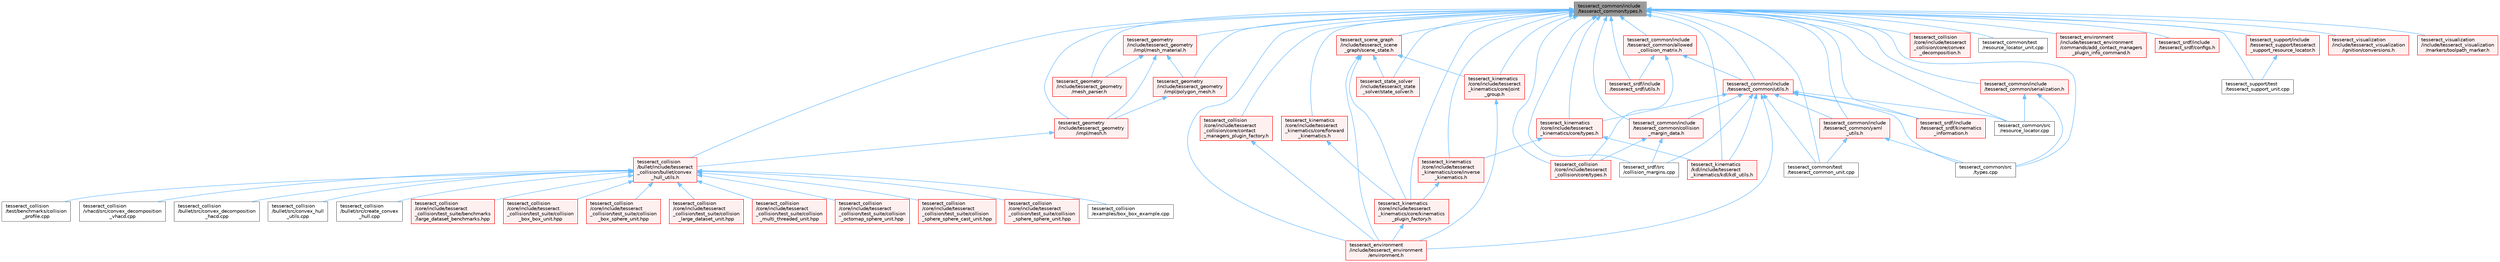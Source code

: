 digraph "tesseract_common/include/tesseract_common/types.h"
{
 // LATEX_PDF_SIZE
  bgcolor="transparent";
  edge [fontname=Helvetica,fontsize=10,labelfontname=Helvetica,labelfontsize=10];
  node [fontname=Helvetica,fontsize=10,shape=box,height=0.2,width=0.4];
  Node1 [label="tesseract_common/include\l/tesseract_common/types.h",height=0.2,width=0.4,color="gray40", fillcolor="grey60", style="filled", fontcolor="black",tooltip="Common Tesseract Types."];
  Node1 -> Node2 [dir="back",color="steelblue1",style="solid"];
  Node2 [label="tesseract_collision\l/bullet/include/tesseract\l_collision/bullet/convex\l_hull_utils.h",height=0.2,width=0.4,color="red", fillcolor="#FFF0F0", style="filled",URL="$d0/d01/convex__hull__utils_8h.html",tooltip="This is a collection of common methods."];
  Node2 -> Node3 [dir="back",color="steelblue1",style="solid"];
  Node3 [label="tesseract_collision\l/bullet/src/convex_decomposition\l_hacd.cpp",height=0.2,width=0.4,color="grey40", fillcolor="white", style="filled",URL="$d7/d41/convex__decomposition__hacd_8cpp.html",tooltip=" "];
  Node2 -> Node4 [dir="back",color="steelblue1",style="solid"];
  Node4 [label="tesseract_collision\l/bullet/src/convex_hull\l_utils.cpp",height=0.2,width=0.4,color="grey40", fillcolor="white", style="filled",URL="$df/d54/convex__hull__utils_8cpp.html",tooltip=" "];
  Node2 -> Node5 [dir="back",color="steelblue1",style="solid"];
  Node5 [label="tesseract_collision\l/bullet/src/create_convex\l_hull.cpp",height=0.2,width=0.4,color="grey40", fillcolor="white", style="filled",URL="$d9/d52/create__convex__hull_8cpp.html",tooltip="This takes an input file and generates a convex hull ply file."];
  Node2 -> Node6 [dir="back",color="steelblue1",style="solid"];
  Node6 [label="tesseract_collision\l/core/include/tesseract\l_collision/test_suite/benchmarks\l/large_dataset_benchmarks.hpp",height=0.2,width=0.4,color="red", fillcolor="#FFF0F0", style="filled",URL="$d6/dd9/large__dataset__benchmarks_8hpp.html",tooltip=" "];
  Node2 -> Node10 [dir="back",color="steelblue1",style="solid"];
  Node10 [label="tesseract_collision\l/core/include/tesseract\l_collision/test_suite/collision\l_box_box_unit.hpp",height=0.2,width=0.4,color="red", fillcolor="#FFF0F0", style="filled",URL="$d1/d83/collision__box__box__unit_8hpp.html",tooltip=" "];
  Node2 -> Node12 [dir="back",color="steelblue1",style="solid"];
  Node12 [label="tesseract_collision\l/core/include/tesseract\l_collision/test_suite/collision\l_box_sphere_unit.hpp",height=0.2,width=0.4,color="red", fillcolor="#FFF0F0", style="filled",URL="$d8/dd9/collision__box__sphere__unit_8hpp.html",tooltip=" "];
  Node2 -> Node14 [dir="back",color="steelblue1",style="solid"];
  Node14 [label="tesseract_collision\l/core/include/tesseract\l_collision/test_suite/collision\l_large_dataset_unit.hpp",height=0.2,width=0.4,color="red", fillcolor="#FFF0F0", style="filled",URL="$d7/d23/collision__large__dataset__unit_8hpp.html",tooltip=" "];
  Node2 -> Node16 [dir="back",color="steelblue1",style="solid"];
  Node16 [label="tesseract_collision\l/core/include/tesseract\l_collision/test_suite/collision\l_multi_threaded_unit.hpp",height=0.2,width=0.4,color="red", fillcolor="#FFF0F0", style="filled",URL="$de/d2c/collision__multi__threaded__unit_8hpp.html",tooltip=" "];
  Node2 -> Node18 [dir="back",color="steelblue1",style="solid"];
  Node18 [label="tesseract_collision\l/core/include/tesseract\l_collision/test_suite/collision\l_octomap_sphere_unit.hpp",height=0.2,width=0.4,color="red", fillcolor="#FFF0F0", style="filled",URL="$dc/d2d/collision__octomap__sphere__unit_8hpp.html",tooltip=" "];
  Node2 -> Node20 [dir="back",color="steelblue1",style="solid"];
  Node20 [label="tesseract_collision\l/core/include/tesseract\l_collision/test_suite/collision\l_sphere_sphere_cast_unit.hpp",height=0.2,width=0.4,color="red", fillcolor="#FFF0F0", style="filled",URL="$dd/dce/collision__sphere__sphere__cast__unit_8hpp.html",tooltip=" "];
  Node2 -> Node22 [dir="back",color="steelblue1",style="solid"];
  Node22 [label="tesseract_collision\l/core/include/tesseract\l_collision/test_suite/collision\l_sphere_sphere_unit.hpp",height=0.2,width=0.4,color="red", fillcolor="#FFF0F0", style="filled",URL="$d5/d45/collision__sphere__sphere__unit_8hpp.html",tooltip=" "];
  Node2 -> Node24 [dir="back",color="steelblue1",style="solid"];
  Node24 [label="tesseract_collision\l/examples/box_box_example.cpp",height=0.2,width=0.4,color="grey40", fillcolor="white", style="filled",URL="$dd/d5a/box__box__example_8cpp.html",tooltip=" "];
  Node2 -> Node25 [dir="back",color="steelblue1",style="solid"];
  Node25 [label="tesseract_collision\l/test/benchmarks/collision\l_profile.cpp",height=0.2,width=0.4,color="grey40", fillcolor="white", style="filled",URL="$df/d70/collision__profile_8cpp.html",tooltip=" "];
  Node2 -> Node26 [dir="back",color="steelblue1",style="solid"];
  Node26 [label="tesseract_collision\l/vhacd/src/convex_decomposition\l_vhacd.cpp",height=0.2,width=0.4,color="grey40", fillcolor="white", style="filled",URL="$d3/d47/convex__decomposition__vhacd_8cpp.html",tooltip=" "];
  Node1 -> Node29 [dir="back",color="steelblue1",style="solid"];
  Node29 [label="tesseract_collision\l/core/include/tesseract\l_collision/core/contact\l_managers_plugin_factory.h",height=0.2,width=0.4,color="red", fillcolor="#FFF0F0", style="filled",URL="$da/d56/contact__managers__plugin__factory_8h.html",tooltip="Factory for loading contact managers as plugins."];
  Node29 -> Node37 [dir="back",color="steelblue1",style="solid"];
  Node37 [label="tesseract_environment\l/include/tesseract_environment\l/environment.h",height=0.2,width=0.4,color="red", fillcolor="#FFF0F0", style="filled",URL="$de/d26/environment_8h.html",tooltip=" "];
  Node1 -> Node56 [dir="back",color="steelblue1",style="solid"];
  Node56 [label="tesseract_collision\l/core/include/tesseract\l_collision/core/convex\l_decomposition.h",height=0.2,width=0.4,color="red", fillcolor="#FFF0F0", style="filled",URL="$dd/dc4/convex__decomposition_8h.html",tooltip="Convex decomposition interface."];
  Node1 -> Node59 [dir="back",color="steelblue1",style="solid"];
  Node59 [label="tesseract_collision\l/core/include/tesseract\l_collision/core/types.h",height=0.2,width=0.4,color="red", fillcolor="#FFF0F0", style="filled",URL="$d3/db3/tesseract__collision_2core_2include_2tesseract__collision_2core_2types_8h.html",tooltip="Tesseracts Collision Common Types."];
  Node1 -> Node117 [dir="back",color="steelblue1",style="solid"];
  Node117 [label="tesseract_common/include\l/tesseract_common/allowed\l_collision_matrix.h",height=0.2,width=0.4,color="red", fillcolor="#FFF0F0", style="filled",URL="$d2/d01/allowed__collision__matrix_8h.html",tooltip=" "];
  Node117 -> Node59 [dir="back",color="steelblue1",style="solid"];
  Node117 -> Node118 [dir="back",color="steelblue1",style="solid"];
  Node118 [label="tesseract_common/include\l/tesseract_common/utils.h",height=0.2,width=0.4,color="red", fillcolor="#FFF0F0", style="filled",URL="$dc/d79/tesseract__common_2include_2tesseract__common_2utils_8h.html",tooltip="Common Tesseract Utility Functions."];
  Node118 -> Node119 [dir="back",color="steelblue1",style="solid"];
  Node119 [label="tesseract_common/include\l/tesseract_common/collision\l_margin_data.h",height=0.2,width=0.4,color="red", fillcolor="#FFF0F0", style="filled",URL="$d4/da8/collision__margin__data_8h.html",tooltip="This is used to store collision margin information."];
  Node119 -> Node59 [dir="back",color="steelblue1",style="solid"];
  Node119 -> Node132 [dir="back",color="steelblue1",style="solid"];
  Node132 [label="tesseract_srdf/src\l/collision_margins.cpp",height=0.2,width=0.4,color="grey40", fillcolor="white", style="filled",URL="$dc/d80/collision__margins_8cpp.html",tooltip="Parse collision margin data from srdf file."];
  Node118 -> Node138 [dir="back",color="steelblue1",style="solid"];
  Node138 [label="tesseract_common/include\l/tesseract_common/yaml\l_utils.h",height=0.2,width=0.4,color="red", fillcolor="#FFF0F0", style="filled",URL="$d2/db4/yaml__utils_8h.html",tooltip="YAML Type conversions."];
  Node138 -> Node139 [dir="back",color="steelblue1",style="solid"];
  Node139 [label="tesseract_common/src\l/types.cpp",height=0.2,width=0.4,color="grey40", fillcolor="white", style="filled",URL="$d8/d8c/tesseract__common_2src_2types_8cpp.html",tooltip="Common Tesseract Types."];
  Node138 -> Node140 [dir="back",color="steelblue1",style="solid"];
  Node140 [label="tesseract_common/test\l/tesseract_common_unit.cpp",height=0.2,width=0.4,color="grey40", fillcolor="white", style="filled",URL="$de/df1/tesseract__common__unit_8cpp.html",tooltip=" "];
  Node118 -> Node146 [dir="back",color="steelblue1",style="solid"];
  Node146 [label="tesseract_common/src\l/resource_locator.cpp",height=0.2,width=0.4,color="grey40", fillcolor="white", style="filled",URL="$d7/d6f/resource__locator_8cpp.html",tooltip="Resource locator functions."];
  Node118 -> Node139 [dir="back",color="steelblue1",style="solid"];
  Node118 -> Node140 [dir="back",color="steelblue1",style="solid"];
  Node118 -> Node37 [dir="back",color="steelblue1",style="solid"];
  Node118 -> Node179 [dir="back",color="steelblue1",style="solid"];
  Node179 [label="tesseract_kinematics\l/core/include/tesseract\l_kinematics/core/types.h",height=0.2,width=0.4,color="red", fillcolor="#FFF0F0", style="filled",URL="$de/d06/tesseract__kinematics_2core_2include_2tesseract__kinematics_2core_2types_8h.html",tooltip="Kinematics types."];
  Node179 -> Node180 [dir="back",color="steelblue1",style="solid"];
  Node180 [label="tesseract_kinematics\l/core/include/tesseract\l_kinematics/core/inverse\l_kinematics.h",height=0.2,width=0.4,color="red", fillcolor="#FFF0F0", style="filled",URL="$d3/da5/inverse__kinematics_8h.html",tooltip="Inverse kinematics functions."];
  Node180 -> Node210 [dir="back",color="steelblue1",style="solid"];
  Node210 [label="tesseract_kinematics\l/core/include/tesseract\l_kinematics/core/kinematics\l_plugin_factory.h",height=0.2,width=0.4,color="red", fillcolor="#FFF0F0", style="filled",URL="$d0/d3c/kinematics__plugin__factory_8h.html",tooltip="Kinematics Plugin Factory."];
  Node210 -> Node37 [dir="back",color="steelblue1",style="solid"];
  Node179 -> Node186 [dir="back",color="steelblue1",style="solid"];
  Node186 [label="tesseract_kinematics\l/kdl/include/tesseract\l_kinematics/kdl/kdl_utils.h",height=0.2,width=0.4,color="red", fillcolor="#FFF0F0", style="filled",URL="$da/d97/kdl__utils_8h.html",tooltip="Tesseract KDL utility functions."];
  Node118 -> Node186 [dir="back",color="steelblue1",style="solid"];
  Node118 -> Node238 [dir="back",color="steelblue1",style="solid"];
  Node238 [label="tesseract_srdf/include\l/tesseract_srdf/kinematics\l_information.h",height=0.2,width=0.4,color="red", fillcolor="#FFF0F0", style="filled",URL="$d3/d7a/kinematics__information_8h.html",tooltip="This hold the kinematics information."];
  Node118 -> Node132 [dir="back",color="steelblue1",style="solid"];
  Node117 -> Node127 [dir="back",color="steelblue1",style="solid"];
  Node127 [label="tesseract_srdf/include\l/tesseract_srdf/utils.h",height=0.2,width=0.4,color="red", fillcolor="#FFF0F0", style="filled",URL="$dd/d02/tesseract__srdf_2include_2tesseract__srdf_2utils_8h.html",tooltip="Tesseract SRDF utility functions."];
  Node1 -> Node119 [dir="back",color="steelblue1",style="solid"];
  Node1 -> Node311 [dir="back",color="steelblue1",style="solid"];
  Node311 [label="tesseract_common/include\l/tesseract_common/serialization.h",height=0.2,width=0.4,color="red", fillcolor="#FFF0F0", style="filled",URL="$dc/d7d/tesseract__common_2include_2tesseract__common_2serialization_8h.html",tooltip="Additional Boost serialization wrappers."];
  Node311 -> Node146 [dir="back",color="steelblue1",style="solid"];
  Node311 -> Node139 [dir="back",color="steelblue1",style="solid"];
  Node1 -> Node118 [dir="back",color="steelblue1",style="solid"];
  Node1 -> Node138 [dir="back",color="steelblue1",style="solid"];
  Node1 -> Node146 [dir="back",color="steelblue1",style="solid"];
  Node1 -> Node139 [dir="back",color="steelblue1",style="solid"];
  Node1 -> Node134 [dir="back",color="steelblue1",style="solid"];
  Node134 [label="tesseract_common/test\l/resource_locator_unit.cpp",height=0.2,width=0.4,color="grey40", fillcolor="white", style="filled",URL="$d1/de7/resource__locator__unit_8cpp.html",tooltip=" "];
  Node1 -> Node140 [dir="back",color="steelblue1",style="solid"];
  Node1 -> Node320 [dir="back",color="steelblue1",style="solid"];
  Node320 [label="tesseract_environment\l/include/tesseract_environment\l/commands/add_contact_managers\l_plugin_info_command.h",height=0.2,width=0.4,color="red", fillcolor="#FFF0F0", style="filled",URL="$db/d41/add__contact__managers__plugin__info__command_8h.html",tooltip="Used to add contact managers plugin info to the environment."];
  Node1 -> Node37 [dir="back",color="steelblue1",style="solid"];
  Node1 -> Node321 [dir="back",color="steelblue1",style="solid"];
  Node321 [label="tesseract_geometry\l/include/tesseract_geometry\l/impl/mesh.h",height=0.2,width=0.4,color="red", fillcolor="#FFF0F0", style="filled",URL="$d5/d93/tesseract__geometry_2include_2tesseract__geometry_2impl_2mesh_8h.html",tooltip="Tesseract Mesh Geometry."];
  Node321 -> Node2 [dir="back",color="steelblue1",style="solid"];
  Node1 -> Node327 [dir="back",color="steelblue1",style="solid"];
  Node327 [label="tesseract_geometry\l/include/tesseract_geometry\l/impl/mesh_material.h",height=0.2,width=0.4,color="red", fillcolor="#FFF0F0", style="filled",URL="$df/d8e/mesh__material_8h.html",tooltip="Tesseract Mesh Material read from a mesh file."];
  Node327 -> Node321 [dir="back",color="steelblue1",style="solid"];
  Node327 -> Node329 [dir="back",color="steelblue1",style="solid"];
  Node329 [label="tesseract_geometry\l/include/tesseract_geometry\l/impl/polygon_mesh.h",height=0.2,width=0.4,color="red", fillcolor="#FFF0F0", style="filled",URL="$d2/deb/polygon__mesh_8h.html",tooltip="Tesseract Polygon Mesh Geometry."];
  Node329 -> Node321 [dir="back",color="steelblue1",style="solid"];
  Node327 -> Node340 [dir="back",color="steelblue1",style="solid"];
  Node340 [label="tesseract_geometry\l/include/tesseract_geometry\l/mesh_parser.h",height=0.2,width=0.4,color="red", fillcolor="#FFF0F0", style="filled",URL="$d8/dc3/mesh__parser_8h.html",tooltip=" "];
  Node1 -> Node329 [dir="back",color="steelblue1",style="solid"];
  Node1 -> Node340 [dir="back",color="steelblue1",style="solid"];
  Node1 -> Node300 [dir="back",color="steelblue1",style="solid"];
  Node300 [label="tesseract_kinematics\l/core/include/tesseract\l_kinematics/core/forward\l_kinematics.h",height=0.2,width=0.4,color="red", fillcolor="#FFF0F0", style="filled",URL="$d6/d45/forward__kinematics_8h.html",tooltip="Forward kinematics functions."];
  Node300 -> Node210 [dir="back",color="steelblue1",style="solid"];
  Node1 -> Node180 [dir="back",color="steelblue1",style="solid"];
  Node1 -> Node304 [dir="back",color="steelblue1",style="solid"];
  Node304 [label="tesseract_kinematics\l/core/include/tesseract\l_kinematics/core/joint\l_group.h",height=0.2,width=0.4,color="red", fillcolor="#FFF0F0", style="filled",URL="$db/d8d/joint__group_8h.html",tooltip="A joint group with forward kinematics, Jacobian, limits methods."];
  Node304 -> Node37 [dir="back",color="steelblue1",style="solid"];
  Node1 -> Node210 [dir="back",color="steelblue1",style="solid"];
  Node1 -> Node179 [dir="back",color="steelblue1",style="solid"];
  Node1 -> Node186 [dir="back",color="steelblue1",style="solid"];
  Node1 -> Node341 [dir="back",color="steelblue1",style="solid"];
  Node341 [label="tesseract_scene_graph\l/include/tesseract_scene\l_graph/scene_state.h",height=0.2,width=0.4,color="red", fillcolor="#FFF0F0", style="filled",URL="$d7/dea/scene__state_8h.html",tooltip="This holds a state of the scene."];
  Node341 -> Node37 [dir="back",color="steelblue1",style="solid"];
  Node341 -> Node304 [dir="back",color="steelblue1",style="solid"];
  Node341 -> Node210 [dir="back",color="steelblue1",style="solid"];
  Node341 -> Node305 [dir="back",color="steelblue1",style="solid"];
  Node305 [label="tesseract_state_solver\l/include/tesseract_state\l_solver/state_solver.h",height=0.2,width=0.4,color="red", fillcolor="#FFF0F0", style="filled",URL="$d9/dcf/state__solver_8h.html",tooltip="Tesseract Scene Graph State Solver Interface."];
  Node1 -> Node343 [dir="back",color="steelblue1",style="solid"];
  Node343 [label="tesseract_srdf/include\l/tesseract_srdf/configs.h",height=0.2,width=0.4,color="red", fillcolor="#FFF0F0", style="filled",URL="$d7/da8/configs_8h.html",tooltip=" "];
  Node1 -> Node238 [dir="back",color="steelblue1",style="solid"];
  Node1 -> Node127 [dir="back",color="steelblue1",style="solid"];
  Node1 -> Node132 [dir="back",color="steelblue1",style="solid"];
  Node1 -> Node305 [dir="back",color="steelblue1",style="solid"];
  Node1 -> Node344 [dir="back",color="steelblue1",style="solid"];
  Node344 [label="tesseract_support/include\l/tesseract_support/tesseract\l_support_resource_locator.h",height=0.2,width=0.4,color="red", fillcolor="#FFF0F0", style="filled",URL="$d3/d1b/tesseract__support__resource__locator_8h.html",tooltip="Locate and retrieve resource data in tesseract_support."];
  Node344 -> Node137 [dir="back",color="steelblue1",style="solid"];
  Node137 [label="tesseract_support/test\l/tesseract_support_unit.cpp",height=0.2,width=0.4,color="grey40", fillcolor="white", style="filled",URL="$df/de6/tesseract__support__unit_8cpp.html",tooltip=" "];
  Node1 -> Node137 [dir="back",color="steelblue1",style="solid"];
  Node1 -> Node309 [dir="back",color="steelblue1",style="solid"];
  Node309 [label="tesseract_visualization\l/include/tesseract_visualization\l/ignition/conversions.h",height=0.2,width=0.4,color="red", fillcolor="#FFF0F0", style="filled",URL="$da/dd6/conversions_8h.html",tooltip="A set of conversion between Tesseract and Ignition Robotics objects."];
  Node1 -> Node345 [dir="back",color="steelblue1",style="solid"];
  Node345 [label="tesseract_visualization\l/include/tesseract_visualization\l/markers/toolpath_marker.h",height=0.2,width=0.4,color="red", fillcolor="#FFF0F0", style="filled",URL="$d6/da4/toolpath__marker_8h.html",tooltip=" "];
}
